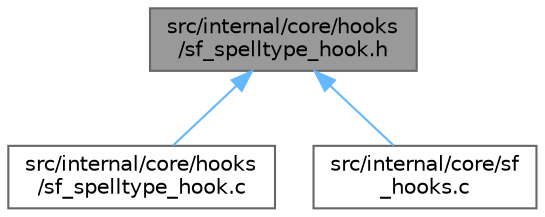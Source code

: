 digraph "src/internal/core/hooks/sf_spelltype_hook.h"
{
 // LATEX_PDF_SIZE
  bgcolor="transparent";
  edge [fontname=Helvetica,fontsize=10,labelfontname=Helvetica,labelfontsize=10];
  node [fontname=Helvetica,fontsize=10,shape=box,height=0.2,width=0.4];
  Node1 [id="Node000001",label="src/internal/core/hooks\l/sf_spelltype_hook.h",height=0.2,width=0.4,color="gray40", fillcolor="grey60", style="filled", fontcolor="black",tooltip=" "];
  Node1 -> Node2 [id="edge1_Node000001_Node000002",dir="back",color="steelblue1",style="solid",tooltip=" "];
  Node2 [id="Node000002",label="src/internal/core/hooks\l/sf_spelltype_hook.c",height=0.2,width=0.4,color="grey40", fillcolor="white", style="filled",URL="$sf__spelltype__hook_8c.html",tooltip=" "];
  Node1 -> Node3 [id="edge2_Node000001_Node000003",dir="back",color="steelblue1",style="solid",tooltip=" "];
  Node3 [id="Node000003",label="src/internal/core/sf\l_hooks.c",height=0.2,width=0.4,color="grey40", fillcolor="white", style="filled",URL="$sf__hooks_8c.html",tooltip=" "];
}
